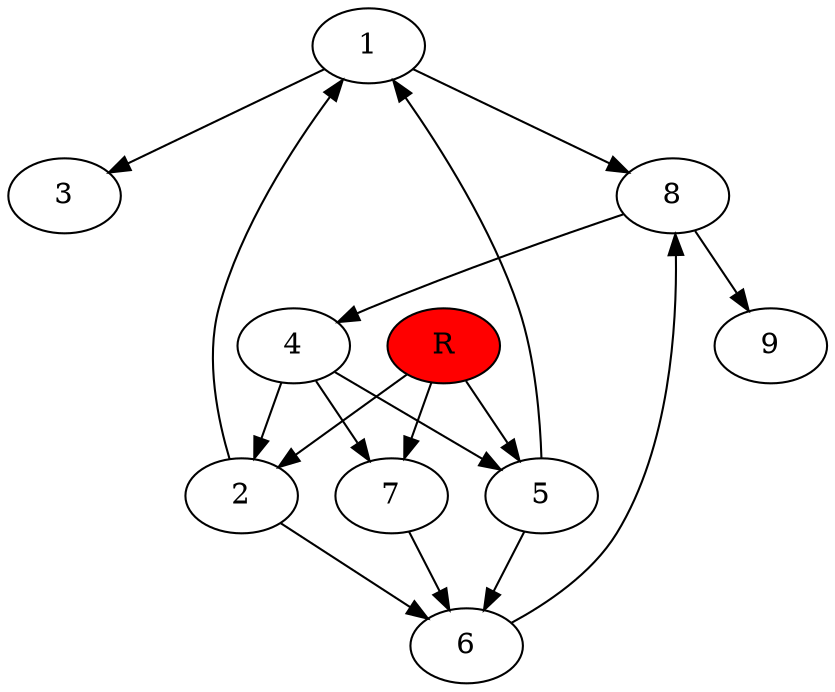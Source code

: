 digraph prb26022 {
	1
	2
	3
	4
	5
	6
	7
	8
	R [fillcolor="#ff0000" style=filled]
	1 -> 3
	1 -> 8
	2 -> 1
	2 -> 6
	4 -> 2
	4 -> 5
	4 -> 7
	5 -> 1
	5 -> 6
	6 -> 8
	7 -> 6
	8 -> 4
	8 -> 9
	R -> 2
	R -> 5
	R -> 7
}
